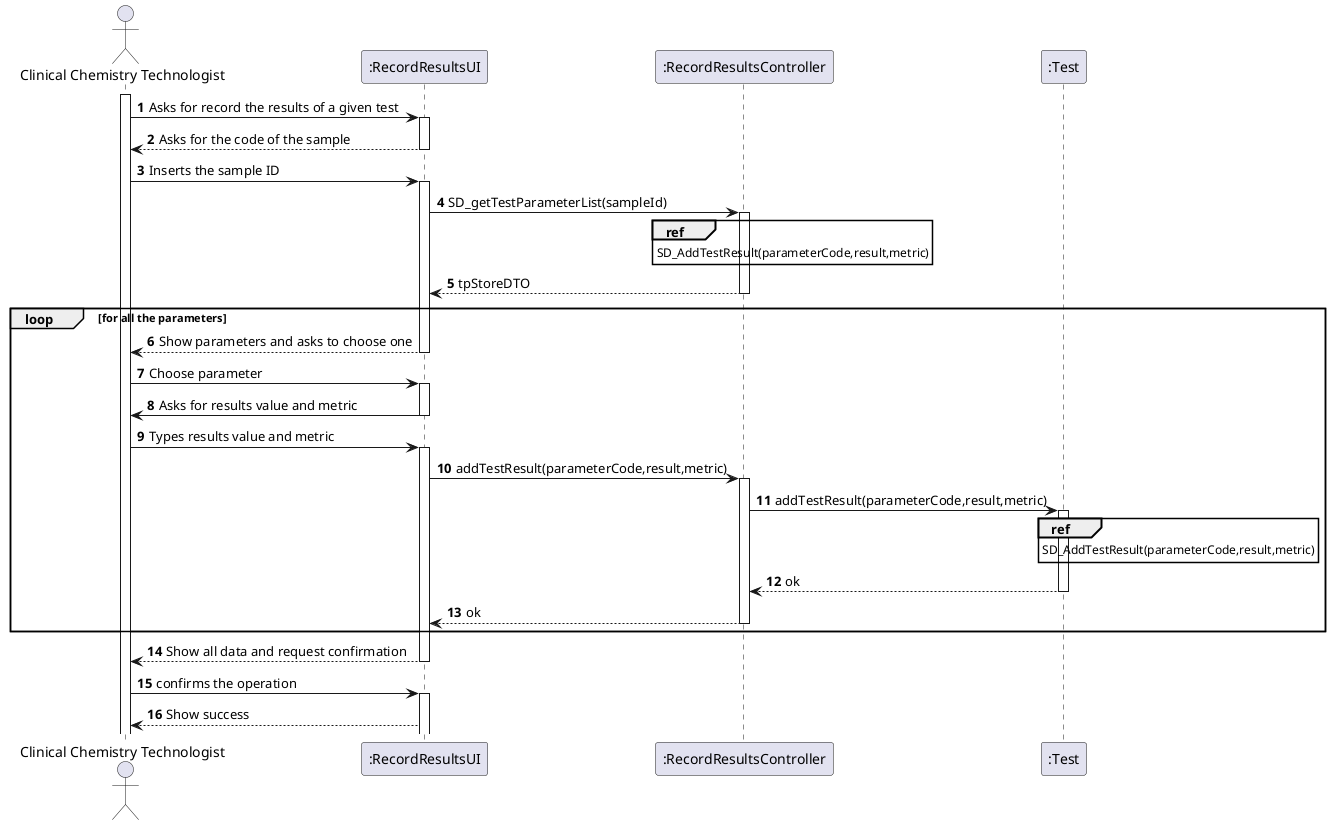 @startuml
autonumber
actor "Clinical Chemistry Technologist" as cct
participant ":RecordResultsUI" as UI
participant ":RecordResultsController" as ctrl
participant ":Test" as Test

activate cct
cct -> UI: Asks for record the results of a given test
activate UI
UI --> cct: Asks for the code of the sample
deactivate UI
cct -> UI: Inserts the sample ID
activate UI
UI -> ctrl: SD_getTestParameterList(sampleId)
ref over ctrl: SD_AddTestResult(parameterCode,result,metric)
activate ctrl
ctrl --> UI: tpStoreDTO
deactivate ctrl
loop for all the parameters
    UI --> cct: Show parameters and asks to choose one
    deactivate UI
    cct -> UI: Choose parameter
    activate UI
    UI -> cct: Asks for results value and metric
    deactivate UI
    cct -> UI: Types results value and metric
    activate UI

    UI -> ctrl: addTestResult(parameterCode,result,metric)
    activate ctrl
    ctrl -> Test: addTestResult(parameterCode,result,metric)
    activate Test
    ref over Test : SD_AddTestResult(parameterCode,result,metric)
    Test --> ctrl : ok
    deactivate Test
    ctrl --> UI: ok
    deactivate ctrl


end

UI --> cct: Show all data and request confirmation
deactivate UI
cct -> UI: confirms the operation
activate UI
UI --> cct: Show success



@enduml
